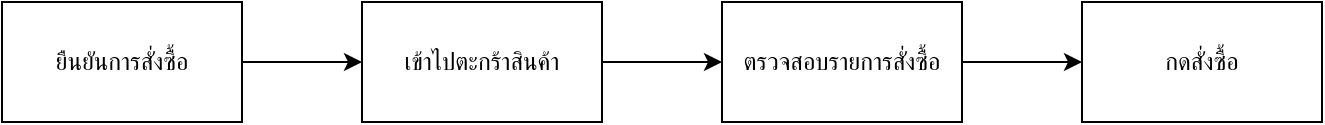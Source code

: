 <mxfile version="20.1.1" type="device"><diagram id="6bhYF7yWHm0BJtFlXjyE" name="Page-1"><mxGraphModel dx="868" dy="482" grid="1" gridSize="10" guides="1" tooltips="1" connect="1" arrows="1" fold="1" page="1" pageScale="1" pageWidth="827" pageHeight="1169" math="0" shadow="0"><root><mxCell id="0"/><mxCell id="1" parent="0"/><mxCell id="KTwFNcjG5lL2hTBnt1h1-4" style="edgeStyle=orthogonalEdgeStyle;rounded=0;orthogonalLoop=1;jettySize=auto;html=1;exitX=1;exitY=0.5;exitDx=0;exitDy=0;entryX=0;entryY=0.5;entryDx=0;entryDy=0;" edge="1" parent="1" source="KTwFNcjG5lL2hTBnt1h1-1" target="KTwFNcjG5lL2hTBnt1h1-2"><mxGeometry relative="1" as="geometry"/></mxCell><mxCell id="KTwFNcjG5lL2hTBnt1h1-1" value="ยืนยันการสั่งซื้อ" style="rounded=0;whiteSpace=wrap;html=1;" vertex="1" parent="1"><mxGeometry x="30" y="230" width="120" height="60" as="geometry"/></mxCell><mxCell id="KTwFNcjG5lL2hTBnt1h1-5" style="edgeStyle=orthogonalEdgeStyle;rounded=0;orthogonalLoop=1;jettySize=auto;html=1;exitX=1;exitY=0.5;exitDx=0;exitDy=0;" edge="1" parent="1" source="KTwFNcjG5lL2hTBnt1h1-2" target="KTwFNcjG5lL2hTBnt1h1-3"><mxGeometry relative="1" as="geometry"/></mxCell><mxCell id="KTwFNcjG5lL2hTBnt1h1-2" value="เข้าไปตะกร้าสินค้า" style="rounded=0;whiteSpace=wrap;html=1;" vertex="1" parent="1"><mxGeometry x="210" y="230" width="120" height="60" as="geometry"/></mxCell><mxCell id="KTwFNcjG5lL2hTBnt1h1-7" style="edgeStyle=orthogonalEdgeStyle;rounded=0;orthogonalLoop=1;jettySize=auto;html=1;exitX=1;exitY=0.5;exitDx=0;exitDy=0;" edge="1" parent="1" source="KTwFNcjG5lL2hTBnt1h1-3" target="KTwFNcjG5lL2hTBnt1h1-6"><mxGeometry relative="1" as="geometry"/></mxCell><mxCell id="KTwFNcjG5lL2hTBnt1h1-3" value="ตรวจสอบรายการสั่งซื้อ" style="rounded=0;whiteSpace=wrap;html=1;" vertex="1" parent="1"><mxGeometry x="390" y="230" width="120" height="60" as="geometry"/></mxCell><mxCell id="KTwFNcjG5lL2hTBnt1h1-6" value="กดสั่งซื้อ" style="rounded=0;whiteSpace=wrap;html=1;" vertex="1" parent="1"><mxGeometry x="570" y="230" width="120" height="60" as="geometry"/></mxCell></root></mxGraphModel></diagram></mxfile>